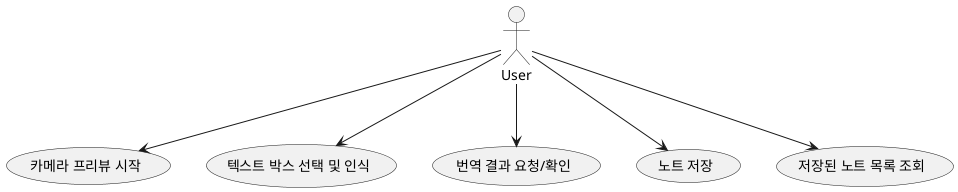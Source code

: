 @startuml
actor User

User --> (카메라 프리뷰 시작)
User --> (텍스트 박스 선택 및 인식)
User --> (번역 결과 요청/확인)
User --> (노트 저장)
User --> (저장된 노트 목록 조회)
@enduml
